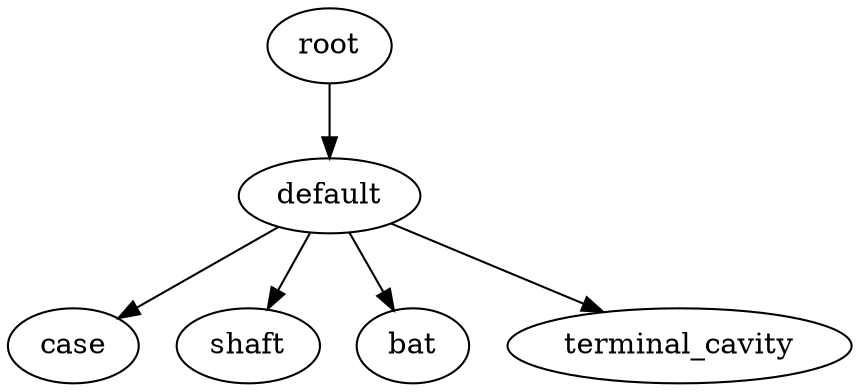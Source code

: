 digraph default {
    root_93 [label="root"];
    default_94 [label="default"];
    case_95 [label="case"];
    shaft_96 [label="shaft"];
    bat_97 [label="bat"];
    terminal_cavity_98 [label="terminal_cavity"];
    root_93 -> default_94;
    default_94 -> case_95;
    default_94 -> shaft_96;
    default_94 -> bat_97;
    default_94 -> terminal_cavity_98;
}
